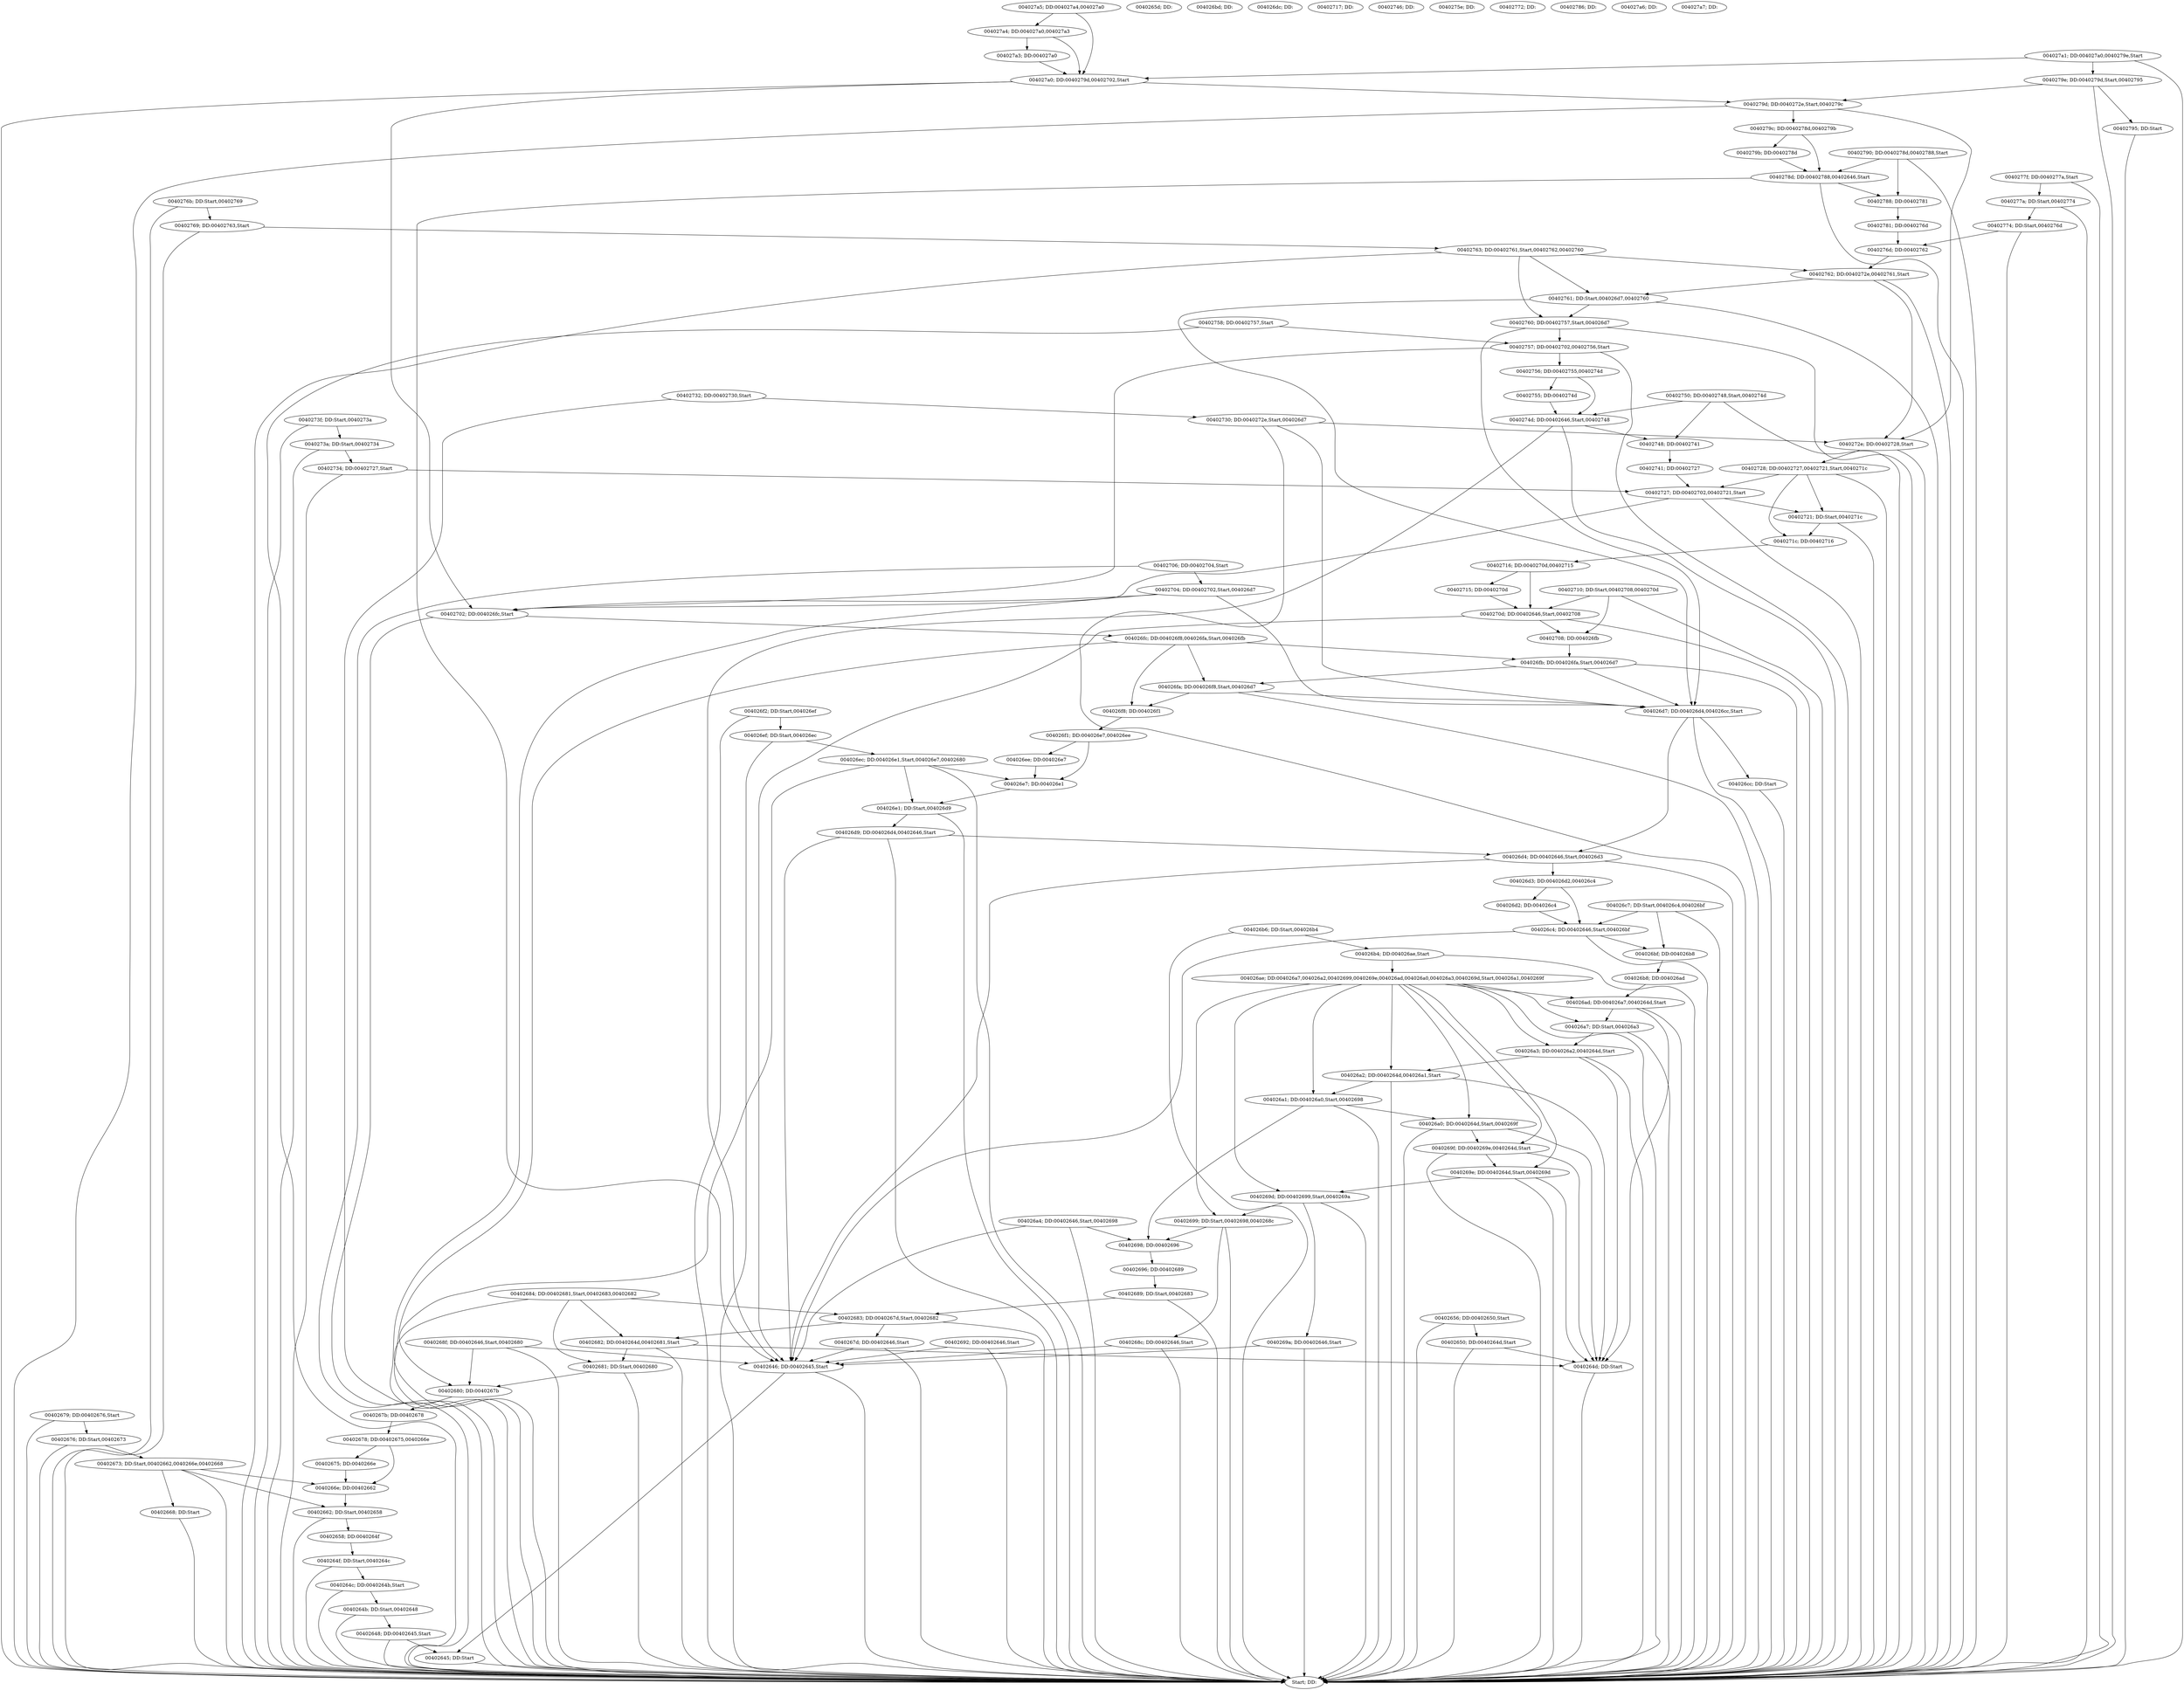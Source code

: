 digraph {
	n0 [label="Start; DD:"]
	n1 [label="00402645; DD:Start"]
	n2 [label="00402646; DD:00402645,Start"]
	n3 [label="00402648; DD:00402645,Start"]
	n4 [label="0040264b; DD:Start,00402648"]
	n5 [label="0040264c; DD:0040264b,Start"]
	n6 [label="0040264d; DD:Start"]
	n7 [label="0040264f; DD:Start,0040264c"]
	n8 [label="00402650; DD:0040264d,Start"]
	n9 [label="00402656; DD:00402650,Start"]
	n10 [label="00402658; DD:0040264f"]
	n11 [label="0040265d; DD:"]
	n12 [label="00402662; DD:Start,00402658"]
	n13 [label="00402668; DD:Start"]
	n14 [label="0040266e; DD:00402662"]
	n15 [label="00402673; DD:Start,00402662,0040266e,00402668"]
	n16 [label="00402675; DD:0040266e"]
	n17 [label="00402676; DD:Start,00402673"]
	n18 [label="00402678; DD:00402675,0040266e"]
	n19 [label="00402679; DD:00402676,Start"]
	n20 [label="0040267b; DD:00402678"]
	n21 [label="0040267d; DD:00402646,Start"]
	n22 [label="00402680; DD:0040267b"]
	n23 [label="00402681; DD:Start,00402680"]
	n24 [label="00402682; DD:0040264d,00402681,Start"]
	n25 [label="00402683; DD:0040267d,Start,00402682"]
	n26 [label="00402684; DD:00402681,Start,00402683,00402682"]
	n27 [label="00402689; DD:Start,00402683"]
	n28 [label="0040268c; DD:00402646,Start"]
	n29 [label="0040268f; DD:00402646,Start,00402680"]
	n30 [label="00402692; DD:00402646,Start"]
	n31 [label="00402696; DD:00402689"]
	n32 [label="00402698; DD:00402696"]
	n33 [label="00402699; DD:Start,00402698,0040268c"]
	n34 [label="0040269a; DD:00402646,Start"]
	n35 [label="0040269d; DD:00402699,Start,0040269a"]
	n36 [label="0040269e; DD:0040264d,Start,0040269d"]
	n37 [label="0040269f; DD:0040269e,0040264d,Start"]
	n38 [label="004026a0; DD:0040264d,Start,0040269f"]
	n39 [label="004026a1; DD:004026a0,Start,00402698"]
	n40 [label="004026a2; DD:0040264d,004026a1,Start"]
	n41 [label="004026a3; DD:004026a2,0040264d,Start"]
	n42 [label="004026a4; DD:00402646,Start,00402698"]
	n43 [label="004026a7; DD:Start,004026a3"]
	n44 [label="004026ad; DD:004026a7,0040264d,Start"]
	n45 [label="004026ae; DD:004026a7,004026a2,00402699,0040269e,004026ad,004026a0,004026a3,0040269d,Start,004026a1,0040269f"]
	n46 [label="004026b4; DD:004026ae,Start"]
	n47 [label="004026b6; DD:Start,004026b4"]
	n48 [label="004026b8; DD:004026ad"]
	n49 [label="004026bd; DD:"]
	n50 [label="004026bf; DD:004026b8"]
	n51 [label="004026c4; DD:00402646,Start,004026bf"]
	n52 [label="004026c7; DD:Start,004026c4,004026bf"]
	n53 [label="004026cc; DD:Start"]
	n54 [label="004026d2; DD:004026c4"]
	n55 [label="004026d3; DD:004026d2,004026c4"]
	n56 [label="004026d4; DD:00402646,Start,004026d3"]
	n57 [label="004026d7; DD:004026d4,004026cc,Start"]
	n58 [label="004026d9; DD:004026d4,00402646,Start"]
	n59 [label="004026dc; DD:"]
	n60 [label="004026e1; DD:Start,004026d9"]
	n61 [label="004026e7; DD:004026e1"]
	n62 [label="004026ec; DD:004026e1,Start,004026e7,00402680"]
	n63 [label="004026ee; DD:004026e7"]
	n64 [label="004026ef; DD:Start,004026ec"]
	n65 [label="004026f1; DD:004026e7,004026ee"]
	n66 [label="004026f2; DD:Start,004026ef"]
	n67 [label="004026f8; DD:004026f1"]
	n68 [label="004026fa; DD:004026f8,Start,004026d7"]
	n69 [label="004026fb; DD:004026fa,Start,004026d7"]
	n70 [label="004026fc; DD:004026f8,004026fa,Start,004026fb"]
	n71 [label="00402702; DD:004026fc,Start"]
	n72 [label="00402704; DD:00402702,Start,004026d7"]
	n73 [label="00402706; DD:00402704,Start"]
	n74 [label="00402708; DD:004026fb"]
	n75 [label="0040270d; DD:00402646,Start,00402708"]
	n76 [label="00402710; DD:Start,00402708,0040270d"]
	n77 [label="00402715; DD:0040270d"]
	n78 [label="00402716; DD:0040270d,00402715"]
	n79 [label="00402717; DD:"]
	n80 [label="0040271c; DD:00402716"]
	n81 [label="00402721; DD:Start,0040271c"]
	n82 [label="00402727; DD:00402702,00402721,Start"]
	n83 [label="00402728; DD:00402727,00402721,Start,0040271c"]
	n84 [label="0040272e; DD:00402728,Start"]
	n85 [label="00402730; DD:0040272e,Start,004026d7"]
	n86 [label="00402732; DD:00402730,Start"]
	n87 [label="00402734; DD:00402727,Start"]
	n88 [label="0040273a; DD:Start,00402734"]
	n89 [label="0040273f; DD:Start,0040273a"]
	n90 [label="00402741; DD:00402727"]
	n91 [label="00402746; DD:"]
	n92 [label="00402748; DD:00402741"]
	n93 [label="0040274d; DD:00402646,Start,00402748"]
	n94 [label="00402750; DD:00402748,Start,0040274d"]
	n95 [label="00402755; DD:0040274d"]
	n96 [label="00402756; DD:00402755,0040274d"]
	n97 [label="00402757; DD:00402702,00402756,Start"]
	n98 [label="00402758; DD:00402757,Start"]
	n99 [label="0040275e; DD:"]
	n100 [label="00402760; DD:00402757,Start,004026d7"]
	n101 [label="00402761; DD:Start,004026d7,00402760"]
	n102 [label="00402762; DD:0040272e,00402761,Start"]
	n103 [label="00402763; DD:00402761,Start,00402762,00402760"]
	n104 [label="00402769; DD:00402763,Start"]
	n105 [label="0040276b; DD:Start,00402769"]
	n106 [label="0040276d; DD:00402762"]
	n107 [label="00402772; DD:"]
	n108 [label="00402774; DD:Start,0040276d"]
	n109 [label="0040277a; DD:Start,00402774"]
	n110 [label="0040277f; DD:0040277a,Start"]
	n111 [label="00402781; DD:0040276d"]
	n112 [label="00402786; DD:"]
	n113 [label="00402788; DD:00402781"]
	n114 [label="0040278d; DD:00402788,00402646,Start"]
	n115 [label="00402790; DD:0040278d,00402788,Start"]
	n116 [label="00402795; DD:Start"]
	n117 [label="0040279b; DD:0040278d"]
	n118 [label="0040279c; DD:0040278d,0040279b"]
	n119 [label="0040279d; DD:0040272e,Start,0040279c"]
	n120 [label="0040279e; DD:0040279d,Start,00402795"]
	n121 [label="004027a0; DD:0040279d,00402702,Start"]
	n122 [label="004027a1; DD:004027a0,0040279e,Start"]
	n123 [label="004027a3; DD:004027a0"]
	n124 [label="004027a4; DD:004027a0,004027a3"]
	n125 [label="004027a5; DD:004027a4,004027a0"]
	n126 [label="004027a6; DD:"]
	n127 [label="004027a7; DD:"]

	n1 -> n0
	n2 -> n0
	n3 -> n0
	n4 -> n0
	n5 -> n0
	n6 -> n0
	n7 -> n0
	n8 -> n0
	n9 -> n0
	n75 -> n0
	n76 -> n0
	n76 -> n75
	n76 -> n74
	n12 -> n0
	n13 -> n0
	n15 -> n0
	n15 -> n14
	n15 -> n12
	n17 -> n0
	n19 -> n0
	n21 -> n0
	n23 -> n0
	n24 -> n0
	n25 -> n0
	n26 -> n0
	n26 -> n25
	n26 -> n24
	n26 -> n23
	n27 -> n0
	n28 -> n0
	n29 -> n0
	n30 -> n0
	n33 -> n0
	n34 -> n0
	n35 -> n0
	n36 -> n0
	n37 -> n0
	n38 -> n0
	n39 -> n0
	n40 -> n0
	n41 -> n0
	n42 -> n0
	n43 -> n0
	n44 -> n0
	n45 -> n0
	n45 -> n44
	n45 -> n43
	n45 -> n41
	n45 -> n40
	n45 -> n39
	n45 -> n38
	n45 -> n37
	n45 -> n36
	n45 -> n35
	n45 -> n33
	n46 -> n0
	n47 -> n0
	n51 -> n0
	n52 -> n0
	n52 -> n51
	n52 -> n50
	n53 -> n0
	n56 -> n0
	n57 -> n0
	n57 -> n56
	n58 -> n0
	n122 -> n0
	n122 -> n121
	n60 -> n0
	n62 -> n0
	n62 -> n61
	n62 -> n60
	n64 -> n0
	n66 -> n0
	n68 -> n0
	n69 -> n0
	n70 -> n0
	n70 -> n69
	n70 -> n68
	n70 -> n67
	n71 -> n0
	n72 -> n0
	n73 -> n0
	n81 -> n0
	n82 -> n0
	n83 -> n0
	n83 -> n82
	n83 -> n81
	n83 -> n80
	n84 -> n0
	n85 -> n0
	n86 -> n0
	n87 -> n0
	n88 -> n0
	n89 -> n0
	n93 -> n0
	n94 -> n0
	n94 -> n93
	n94 -> n92
	n97 -> n0
	n98 -> n0
	n98 -> n97
	n100 -> n0
	n101 -> n0
	n102 -> n0
	n103 -> n0
	n103 -> n102
	n103 -> n101
	n103 -> n100
	n104 -> n0
	n105 -> n0
	n114 -> n0
	n115 -> n0
	n115 -> n114
	n115 -> n113
	n116 -> n0
	n119 -> n0
	n120 -> n0
	n120 -> n119
	n121 -> n0
	n108 -> n0
	n109 -> n0
	n110 -> n0
	n2 -> n1
	n3 -> n1
	n4 -> n3
	n5 -> n4
	n7 -> n5
	n8 -> n6
	n9 -> n8
	n10 -> n7
	n12 -> n10
	n14 -> n12
	n15 -> n13
	n16 -> n14
	n17 -> n15
	n18 -> n16
	n18 -> n14
	n19 -> n17
	n20 -> n18
	n21 -> n2
	n22 -> n20
	n23 -> n22
	n24 -> n6
	n24 -> n23
	n25 -> n21
	n25 -> n24
	n27 -> n25
	n28 -> n2
	n29 -> n22
	n29 -> n2
	n30 -> n2
	n31 -> n27
	n32 -> n31
	n33 -> n28
	n33 -> n32
	n34 -> n2
	n35 -> n34
	n35 -> n33
	n36 -> n6
	n36 -> n35
	n37 -> n6
	n37 -> n36
	n38 -> n6
	n38 -> n37
	n39 -> n32
	n39 -> n38
	n40 -> n6
	n40 -> n39
	n41 -> n6
	n41 -> n40
	n42 -> n32
	n42 -> n2
	n43 -> n41
	n44 -> n6
	n44 -> n43
	n46 -> n45
	n47 -> n46
	n48 -> n44
	n50 -> n48
	n51 -> n2
	n51 -> n50
	n54 -> n51
	n55 -> n54
	n55 -> n51
	n56 -> n2
	n56 -> n55
	n57 -> n53
	n58 -> n2
	n58 -> n56
	n60 -> n58
	n61 -> n60
	n62 -> n22
	n63 -> n61
	n64 -> n62
	n65 -> n63
	n65 -> n61
	n66 -> n64
	n67 -> n65
	n68 -> n57
	n68 -> n67
	n69 -> n57
	n69 -> n68
	n71 -> n70
	n72 -> n57
	n72 -> n71
	n73 -> n72
	n74 -> n69
	n75 -> n2
	n75 -> n74
	n77 -> n75
	n78 -> n77
	n78 -> n75
	n80 -> n78
	n81 -> n80
	n82 -> n81
	n82 -> n71
	n84 -> n83
	n85 -> n57
	n85 -> n84
	n86 -> n85
	n87 -> n82
	n88 -> n87
	n89 -> n88
	n90 -> n82
	n92 -> n90
	n93 -> n2
	n93 -> n92
	n95 -> n93
	n96 -> n95
	n96 -> n93
	n97 -> n96
	n97 -> n71
	n100 -> n57
	n100 -> n97
	n101 -> n57
	n101 -> n100
	n102 -> n84
	n102 -> n101
	n104 -> n103
	n105 -> n104
	n106 -> n102
	n108 -> n106
	n109 -> n108
	n110 -> n109
	n111 -> n106
	n113 -> n111
	n114 -> n2
	n114 -> n113
	n117 -> n114
	n118 -> n117
	n118 -> n114
	n119 -> n84
	n119 -> n118
	n120 -> n116
	n121 -> n119
	n121 -> n71
	n122 -> n120
	n123 -> n121
	n124 -> n123
	n124 -> n121
	n125 -> n124
	n125 -> n121

}